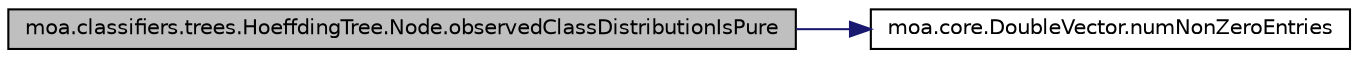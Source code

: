 digraph G
{
  edge [fontname="Helvetica",fontsize="10",labelfontname="Helvetica",labelfontsize="10"];
  node [fontname="Helvetica",fontsize="10",shape=record];
  rankdir=LR;
  Node1 [label="moa.classifiers.trees.HoeffdingTree.Node.observedClassDistributionIsPure",height=0.2,width=0.4,color="black", fillcolor="grey75", style="filled" fontcolor="black"];
  Node1 -> Node2 [color="midnightblue",fontsize="10",style="solid",fontname="Helvetica"];
  Node2 [label="moa.core.DoubleVector.numNonZeroEntries",height=0.2,width=0.4,color="black", fillcolor="white", style="filled",URL="$classmoa_1_1core_1_1DoubleVector.html#a3ad01a733f19192a66c93dfba8de697e"];
}
